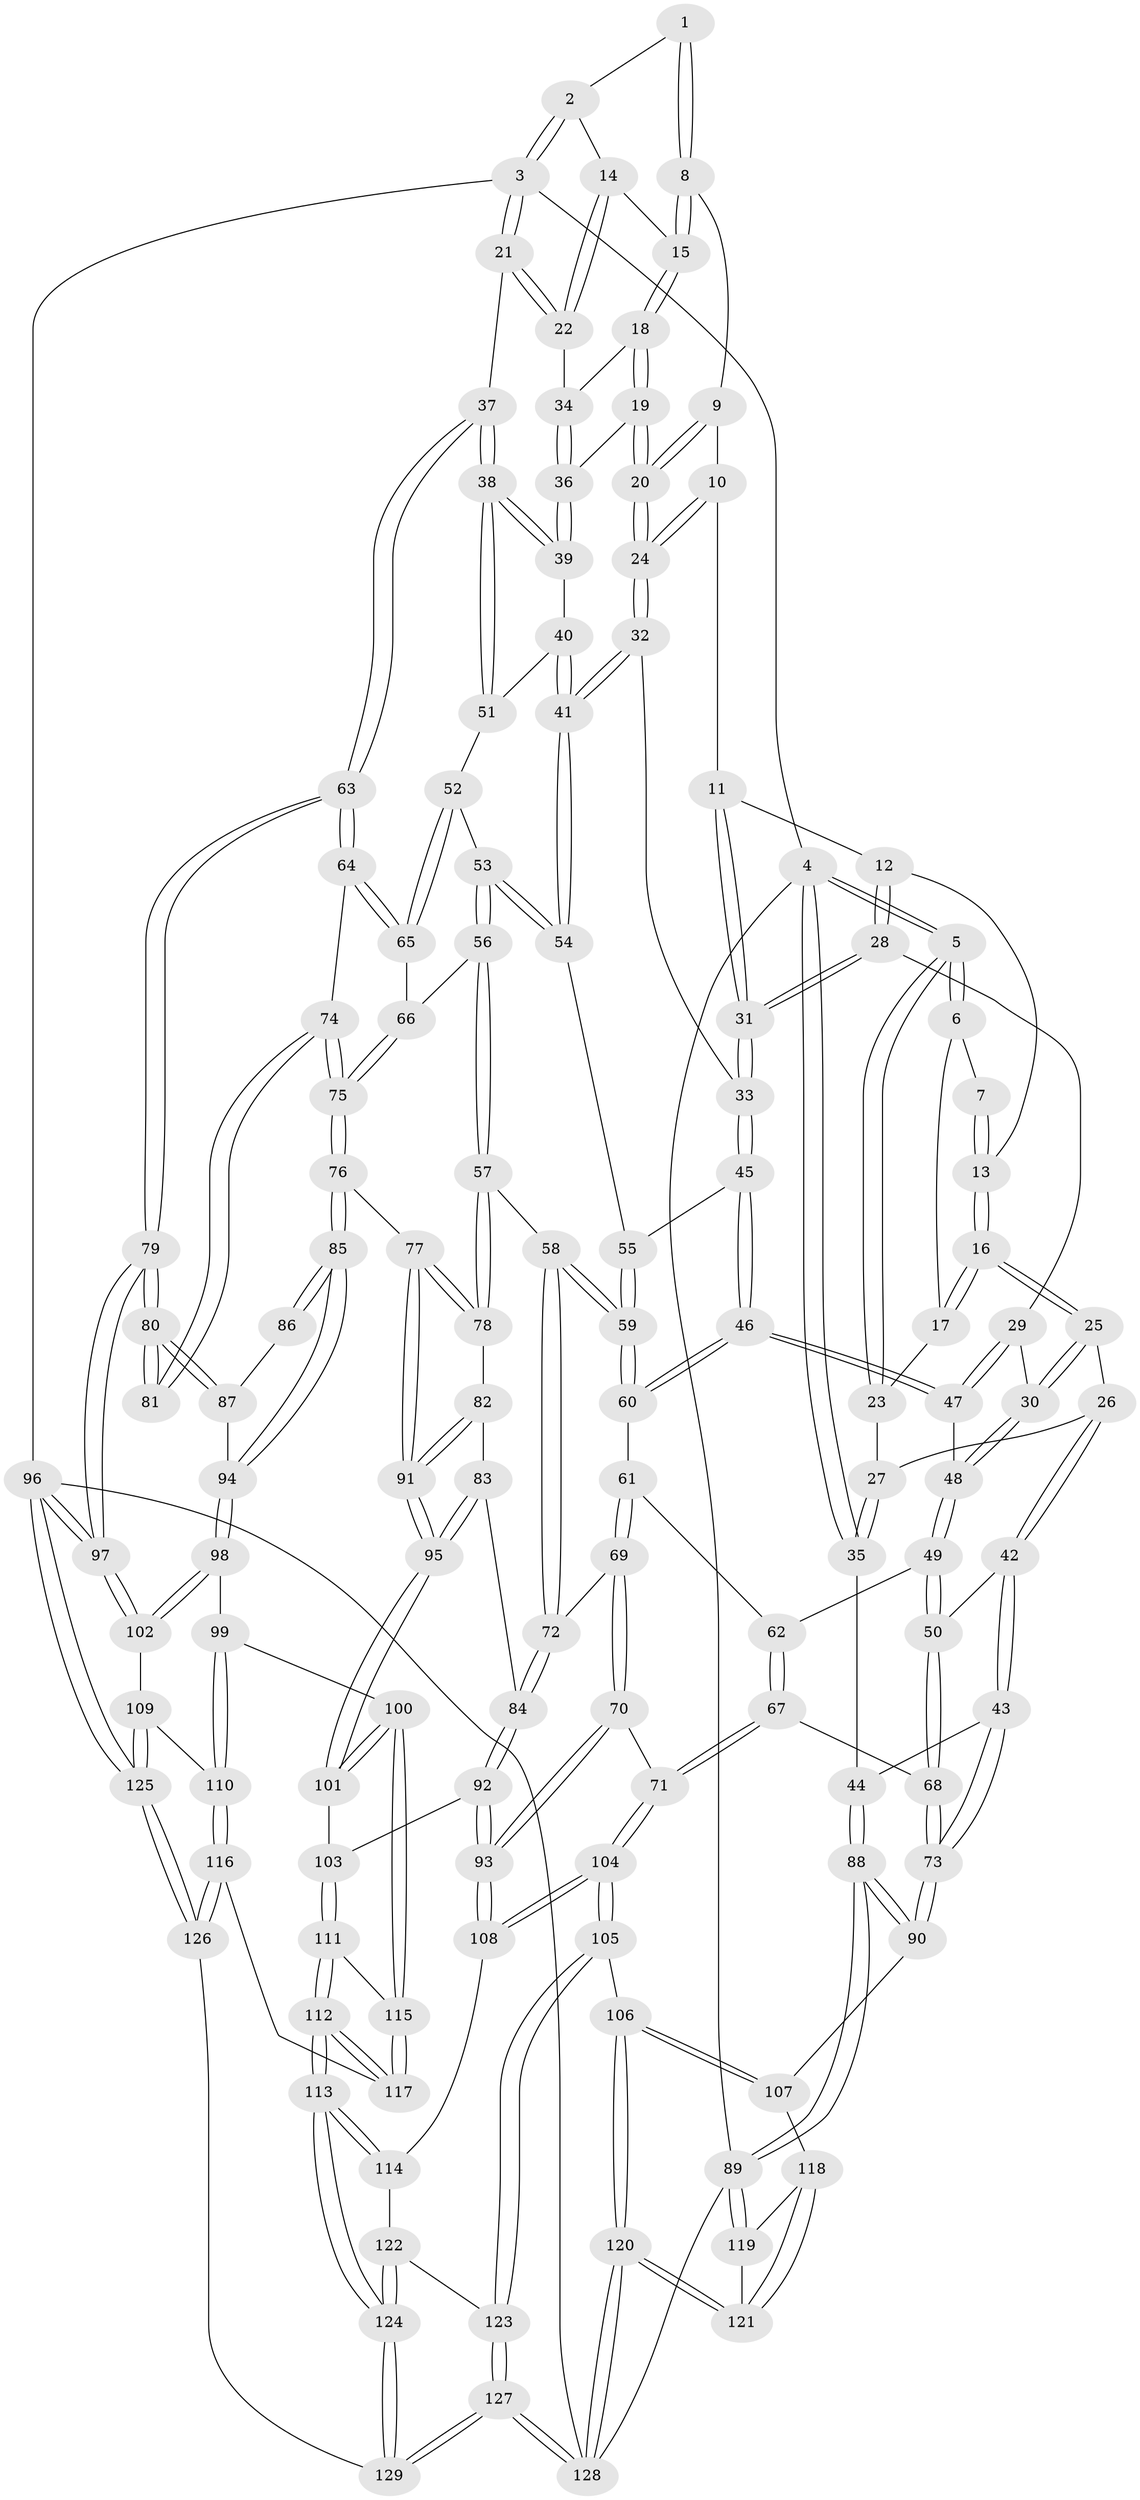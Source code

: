 // coarse degree distribution, {3: 0.38461538461538464, 4: 0.49230769230769234, 2: 0.03076923076923077, 6: 0.03076923076923077, 8: 0.015384615384615385, 5: 0.046153846153846156}
// Generated by graph-tools (version 1.1) at 2025/46/03/06/25 01:46:57]
// undirected, 129 vertices, 319 edges
graph export_dot {
graph [start="1"]
  node [color=gray90,style=filled];
  1 [pos="+0.700515979634197+0"];
  2 [pos="+1+0"];
  3 [pos="+1+0"];
  4 [pos="+0+0"];
  5 [pos="+0+0"];
  6 [pos="+0.07038983752866687+0"];
  7 [pos="+0.34949291252925424+0"];
  8 [pos="+0.6820345866691678+0"];
  9 [pos="+0.6736772445868504+0"];
  10 [pos="+0.5990881123739853+0.09000888766779107"];
  11 [pos="+0.5665861291842734+0.11247215239526447"];
  12 [pos="+0.4436714285496233+0.0947242549242118"];
  13 [pos="+0.4278989603115716+0.08717310975888411"];
  14 [pos="+0.8907098363104016+0.10580620564352439"];
  15 [pos="+0.8521825832657278+0.14275431394886445"];
  16 [pos="+0.32860326056783395+0.16602390633952716"];
  17 [pos="+0.2623481799123857+0.11634990595261102"];
  18 [pos="+0.8459488070908715+0.16405331112629803"];
  19 [pos="+0.8229571023839268+0.20206885311304132"];
  20 [pos="+0.7705697441080225+0.23696186301353123"];
  21 [pos="+1+0.1775032524500372"];
  22 [pos="+1+0.18381347845144314"];
  23 [pos="+0.18008312443863855+0.1529794048852541"];
  24 [pos="+0.7547118587293321+0.255929105593365"];
  25 [pos="+0.3201766655071975+0.22740610533118039"];
  26 [pos="+0.23216980696952705+0.25244088629059874"];
  27 [pos="+0.16611512503091053+0.19382241372268078"];
  28 [pos="+0.4662181080931033+0.23626352604480746"];
  29 [pos="+0.4227949709119656+0.27019962613937676"];
  30 [pos="+0.3385859546011419+0.2541575462291983"];
  31 [pos="+0.5713015766309008+0.24717037313636464"];
  32 [pos="+0.746151830913969+0.27549454363798515"];
  33 [pos="+0.6005111608435567+0.2988226913508515"];
  34 [pos="+0.9878024184507352+0.21246900761034068"];
  35 [pos="+0+0.28074040775981746"];
  36 [pos="+0.9250111871108937+0.27085202762496396"];
  37 [pos="+1+0.4281856395314862"];
  38 [pos="+1+0.4083319261113286"];
  39 [pos="+0.9268634477915416+0.28012057231986454"];
  40 [pos="+0.8998354787030252+0.3472040218425725"];
  41 [pos="+0.755599121071122+0.295500585108346"];
  42 [pos="+0.12724757277232301+0.41316061286912276"];
  43 [pos="+6.125715633852147e-05+0.41507667261185904"];
  44 [pos="+0+0.3997662542615067"];
  45 [pos="+0.5456396679710062+0.39736594429459815"];
  46 [pos="+0.5445217905280002+0.3986121903360512"];
  47 [pos="+0.48444993495291033+0.3717198197221206"];
  48 [pos="+0.3281557535729078+0.3928291374270106"];
  49 [pos="+0.27705449437505913+0.4630526854899903"];
  50 [pos="+0.2673716923030252+0.4684272192305253"];
  51 [pos="+0.9005139612649474+0.34861543035926806"];
  52 [pos="+0.8862758698795142+0.4263595161240581"];
  53 [pos="+0.7991566417029071+0.4621535056735622"];
  54 [pos="+0.7610300951319464+0.36952588545324994"];
  55 [pos="+0.6789224557300066+0.41714326701474147"];
  56 [pos="+0.780500739534984+0.5260361492312094"];
  57 [pos="+0.7455199215625699+0.5533994950285348"];
  58 [pos="+0.7220554046875036+0.5494440539899376"];
  59 [pos="+0.7167791283810518+0.5453038625824241"];
  60 [pos="+0.5420315051389886+0.4501850601600059"];
  61 [pos="+0.5118065827308647+0.49534598810141817"];
  62 [pos="+0.46441869626530274+0.5053433768212844"];
  63 [pos="+1+0.4697619128349362"];
  64 [pos="+1+0.4968187602543489"];
  65 [pos="+1+0.4958940380702769"];
  66 [pos="+0.8727679012213723+0.5565374998180451"];
  67 [pos="+0.35380842445287375+0.6713254774300385"];
  68 [pos="+0.28488742954296875+0.643026625116025"];
  69 [pos="+0.5386231400486596+0.62471252594608"];
  70 [pos="+0.4656989353555611+0.6760573102927042"];
  71 [pos="+0.3670727390973066+0.6820437900831677"];
  72 [pos="+0.5805328537091902+0.6416549116160839"];
  73 [pos="+0.20418936571990226+0.6941490590966021"];
  74 [pos="+0.9296760092103765+0.635609937905626"];
  75 [pos="+0.9045358346332358+0.6409506680712187"];
  76 [pos="+0.8775034832156388+0.6936615017854009"];
  77 [pos="+0.8483240332587159+0.6903853834852105"];
  78 [pos="+0.7530856822617358+0.6013013760304128"];
  79 [pos="+1+0.7051656293825475"];
  80 [pos="+1+0.7004355789287336"];
  81 [pos="+0.9745019453563925+0.6581814251816237"];
  82 [pos="+0.7494802225098789+0.6104045405717272"];
  83 [pos="+0.7197016273387321+0.6813219187764025"];
  84 [pos="+0.6206870300876244+0.7173277848355732"];
  85 [pos="+0.888613344039746+0.7090141804756895"];
  86 [pos="+0.9606929649891698+0.6747413477589769"];
  87 [pos="+0.954171653015524+0.7116177799006297"];
  88 [pos="+0+0.671068905931601"];
  89 [pos="+0+0.7867175825808984"];
  90 [pos="+0.15964471002624703+0.7464183913821603"];
  91 [pos="+0.7940241989224248+0.740663336292781"];
  92 [pos="+0.6149886408767145+0.7644456551075558"];
  93 [pos="+0.5339851308198424+0.8006720940223696"];
  94 [pos="+0.8972061980313565+0.7229186494882303"];
  95 [pos="+0.7635917228854648+0.7713260398557524"];
  96 [pos="+1+1"];
  97 [pos="+1+0.8933393252296269"];
  98 [pos="+0.9061389400865335+0.783530625595773"];
  99 [pos="+0.7986770100570688+0.811119098095038"];
  100 [pos="+0.7800036586094927+0.8134780540946068"];
  101 [pos="+0.7610015785433252+0.7902871636087665"];
  102 [pos="+0.9762152586505125+0.8567539717551278"];
  103 [pos="+0.6596429991997369+0.8034716447951131"];
  104 [pos="+0.3858998452675101+0.8337976558648021"];
  105 [pos="+0.3437669539469061+0.8964517347051857"];
  106 [pos="+0.22311693164315902+0.8500540777448281"];
  107 [pos="+0.16580845999960955+0.7769535115402381"];
  108 [pos="+0.5165373773076042+0.8282630501932228"];
  109 [pos="+0.9322148647741202+0.885411161292533"];
  110 [pos="+0.9187483416895887+0.8919947410073845"];
  111 [pos="+0.6556733454901023+0.8662159557467198"];
  112 [pos="+0.6397634588196932+0.956882845356923"];
  113 [pos="+0.6374599363362715+0.9597544239433157"];
  114 [pos="+0.5225837765335654+0.8448267407285801"];
  115 [pos="+0.7809300743881367+0.860668238164599"];
  116 [pos="+0.8369572468004435+0.94312675026548"];
  117 [pos="+0.7856542174902045+0.9016589152924439"];
  118 [pos="+0.10394288030047644+0.8567503365663013"];
  119 [pos="+0+0.8682958393064889"];
  120 [pos="+0.11431549870960916+1"];
  121 [pos="+0.08624016995850375+0.9686603597532948"];
  122 [pos="+0.49330915272222603+0.9207260081121666"];
  123 [pos="+0.3532535189805527+0.9412682068500955"];
  124 [pos="+0.5999041064790761+1"];
  125 [pos="+0.9320914192526739+1"];
  126 [pos="+0.8394054279372619+1"];
  127 [pos="+0.3513494251247489+1"];
  128 [pos="+0.09983023511199328+1"];
  129 [pos="+0.5924792994483508+1"];
  1 -- 2;
  1 -- 8;
  1 -- 8;
  2 -- 3;
  2 -- 3;
  2 -- 14;
  3 -- 4;
  3 -- 21;
  3 -- 21;
  3 -- 96;
  4 -- 5;
  4 -- 5;
  4 -- 35;
  4 -- 35;
  4 -- 89;
  5 -- 6;
  5 -- 6;
  5 -- 23;
  5 -- 23;
  6 -- 7;
  6 -- 17;
  7 -- 13;
  7 -- 13;
  8 -- 9;
  8 -- 15;
  8 -- 15;
  9 -- 10;
  9 -- 20;
  9 -- 20;
  10 -- 11;
  10 -- 24;
  10 -- 24;
  11 -- 12;
  11 -- 31;
  11 -- 31;
  12 -- 13;
  12 -- 28;
  12 -- 28;
  13 -- 16;
  13 -- 16;
  14 -- 15;
  14 -- 22;
  14 -- 22;
  15 -- 18;
  15 -- 18;
  16 -- 17;
  16 -- 17;
  16 -- 25;
  16 -- 25;
  17 -- 23;
  18 -- 19;
  18 -- 19;
  18 -- 34;
  19 -- 20;
  19 -- 20;
  19 -- 36;
  20 -- 24;
  20 -- 24;
  21 -- 22;
  21 -- 22;
  21 -- 37;
  22 -- 34;
  23 -- 27;
  24 -- 32;
  24 -- 32;
  25 -- 26;
  25 -- 30;
  25 -- 30;
  26 -- 27;
  26 -- 42;
  26 -- 42;
  27 -- 35;
  27 -- 35;
  28 -- 29;
  28 -- 31;
  28 -- 31;
  29 -- 30;
  29 -- 47;
  29 -- 47;
  30 -- 48;
  30 -- 48;
  31 -- 33;
  31 -- 33;
  32 -- 33;
  32 -- 41;
  32 -- 41;
  33 -- 45;
  33 -- 45;
  34 -- 36;
  34 -- 36;
  35 -- 44;
  36 -- 39;
  36 -- 39;
  37 -- 38;
  37 -- 38;
  37 -- 63;
  37 -- 63;
  38 -- 39;
  38 -- 39;
  38 -- 51;
  38 -- 51;
  39 -- 40;
  40 -- 41;
  40 -- 41;
  40 -- 51;
  41 -- 54;
  41 -- 54;
  42 -- 43;
  42 -- 43;
  42 -- 50;
  43 -- 44;
  43 -- 73;
  43 -- 73;
  44 -- 88;
  44 -- 88;
  45 -- 46;
  45 -- 46;
  45 -- 55;
  46 -- 47;
  46 -- 47;
  46 -- 60;
  46 -- 60;
  47 -- 48;
  48 -- 49;
  48 -- 49;
  49 -- 50;
  49 -- 50;
  49 -- 62;
  50 -- 68;
  50 -- 68;
  51 -- 52;
  52 -- 53;
  52 -- 65;
  52 -- 65;
  53 -- 54;
  53 -- 54;
  53 -- 56;
  53 -- 56;
  54 -- 55;
  55 -- 59;
  55 -- 59;
  56 -- 57;
  56 -- 57;
  56 -- 66;
  57 -- 58;
  57 -- 78;
  57 -- 78;
  58 -- 59;
  58 -- 59;
  58 -- 72;
  58 -- 72;
  59 -- 60;
  59 -- 60;
  60 -- 61;
  61 -- 62;
  61 -- 69;
  61 -- 69;
  62 -- 67;
  62 -- 67;
  63 -- 64;
  63 -- 64;
  63 -- 79;
  63 -- 79;
  64 -- 65;
  64 -- 65;
  64 -- 74;
  65 -- 66;
  66 -- 75;
  66 -- 75;
  67 -- 68;
  67 -- 71;
  67 -- 71;
  68 -- 73;
  68 -- 73;
  69 -- 70;
  69 -- 70;
  69 -- 72;
  70 -- 71;
  70 -- 93;
  70 -- 93;
  71 -- 104;
  71 -- 104;
  72 -- 84;
  72 -- 84;
  73 -- 90;
  73 -- 90;
  74 -- 75;
  74 -- 75;
  74 -- 81;
  74 -- 81;
  75 -- 76;
  75 -- 76;
  76 -- 77;
  76 -- 85;
  76 -- 85;
  77 -- 78;
  77 -- 78;
  77 -- 91;
  77 -- 91;
  78 -- 82;
  79 -- 80;
  79 -- 80;
  79 -- 97;
  79 -- 97;
  80 -- 81;
  80 -- 81;
  80 -- 87;
  80 -- 87;
  82 -- 83;
  82 -- 91;
  82 -- 91;
  83 -- 84;
  83 -- 95;
  83 -- 95;
  84 -- 92;
  84 -- 92;
  85 -- 86;
  85 -- 86;
  85 -- 94;
  85 -- 94;
  86 -- 87;
  87 -- 94;
  88 -- 89;
  88 -- 89;
  88 -- 90;
  88 -- 90;
  89 -- 119;
  89 -- 119;
  89 -- 128;
  90 -- 107;
  91 -- 95;
  91 -- 95;
  92 -- 93;
  92 -- 93;
  92 -- 103;
  93 -- 108;
  93 -- 108;
  94 -- 98;
  94 -- 98;
  95 -- 101;
  95 -- 101;
  96 -- 97;
  96 -- 97;
  96 -- 125;
  96 -- 125;
  96 -- 128;
  97 -- 102;
  97 -- 102;
  98 -- 99;
  98 -- 102;
  98 -- 102;
  99 -- 100;
  99 -- 110;
  99 -- 110;
  100 -- 101;
  100 -- 101;
  100 -- 115;
  100 -- 115;
  101 -- 103;
  102 -- 109;
  103 -- 111;
  103 -- 111;
  104 -- 105;
  104 -- 105;
  104 -- 108;
  104 -- 108;
  105 -- 106;
  105 -- 123;
  105 -- 123;
  106 -- 107;
  106 -- 107;
  106 -- 120;
  106 -- 120;
  107 -- 118;
  108 -- 114;
  109 -- 110;
  109 -- 125;
  109 -- 125;
  110 -- 116;
  110 -- 116;
  111 -- 112;
  111 -- 112;
  111 -- 115;
  112 -- 113;
  112 -- 113;
  112 -- 117;
  112 -- 117;
  113 -- 114;
  113 -- 114;
  113 -- 124;
  113 -- 124;
  114 -- 122;
  115 -- 117;
  115 -- 117;
  116 -- 117;
  116 -- 126;
  116 -- 126;
  118 -- 119;
  118 -- 121;
  118 -- 121;
  119 -- 121;
  120 -- 121;
  120 -- 121;
  120 -- 128;
  120 -- 128;
  122 -- 123;
  122 -- 124;
  122 -- 124;
  123 -- 127;
  123 -- 127;
  124 -- 129;
  124 -- 129;
  125 -- 126;
  125 -- 126;
  126 -- 129;
  127 -- 128;
  127 -- 128;
  127 -- 129;
  127 -- 129;
}
